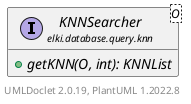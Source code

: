 @startuml
    remove .*\.(Instance|Par|Parameterizer|Factory)$
    set namespaceSeparator none
    hide empty fields
    hide empty methods

    interface "<size:14>KNNSearcher\n<size:10>elki.database.query.knn" as elki.database.query.knn.KNNSearcher<O> [[KNNSearcher.html]] {
        {abstract} +getKNN(O, int): KNNList
    }

    center footer UMLDoclet 2.0.19, PlantUML 1.2022.8
@enduml
